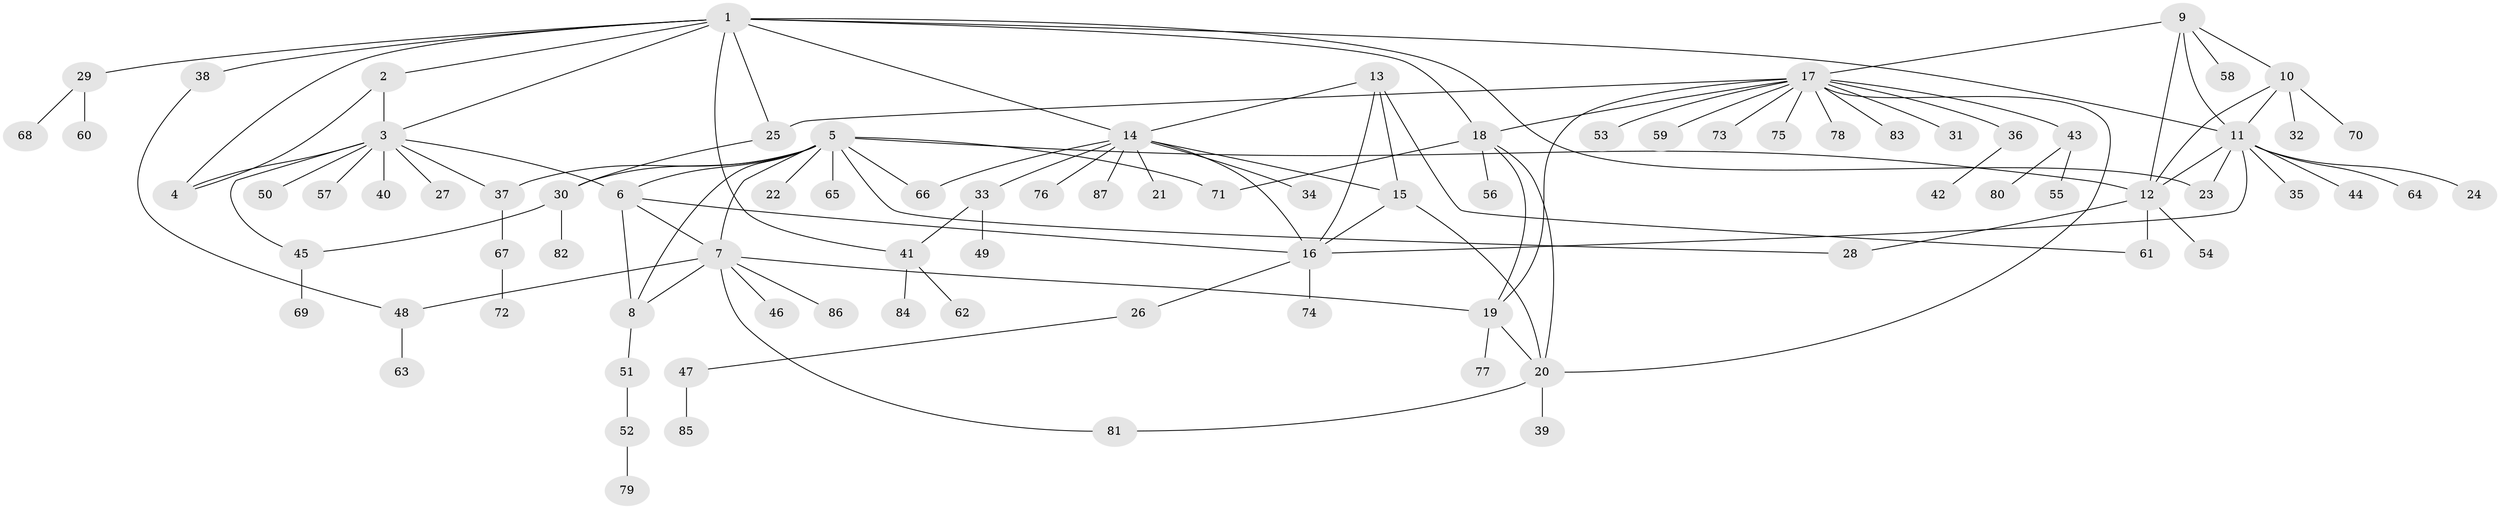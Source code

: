 // Generated by graph-tools (version 1.1) at 2025/15/03/09/25 04:15:59]
// undirected, 87 vertices, 119 edges
graph export_dot {
graph [start="1"]
  node [color=gray90,style=filled];
  1;
  2;
  3;
  4;
  5;
  6;
  7;
  8;
  9;
  10;
  11;
  12;
  13;
  14;
  15;
  16;
  17;
  18;
  19;
  20;
  21;
  22;
  23;
  24;
  25;
  26;
  27;
  28;
  29;
  30;
  31;
  32;
  33;
  34;
  35;
  36;
  37;
  38;
  39;
  40;
  41;
  42;
  43;
  44;
  45;
  46;
  47;
  48;
  49;
  50;
  51;
  52;
  53;
  54;
  55;
  56;
  57;
  58;
  59;
  60;
  61;
  62;
  63;
  64;
  65;
  66;
  67;
  68;
  69;
  70;
  71;
  72;
  73;
  74;
  75;
  76;
  77;
  78;
  79;
  80;
  81;
  82;
  83;
  84;
  85;
  86;
  87;
  1 -- 2;
  1 -- 3;
  1 -- 4;
  1 -- 11;
  1 -- 14;
  1 -- 18;
  1 -- 23;
  1 -- 25;
  1 -- 29;
  1 -- 38;
  1 -- 41;
  2 -- 3;
  2 -- 4;
  3 -- 4;
  3 -- 6;
  3 -- 27;
  3 -- 37;
  3 -- 40;
  3 -- 45;
  3 -- 50;
  3 -- 57;
  5 -- 6;
  5 -- 7;
  5 -- 8;
  5 -- 12;
  5 -- 22;
  5 -- 28;
  5 -- 30;
  5 -- 37;
  5 -- 65;
  5 -- 66;
  5 -- 71;
  6 -- 7;
  6 -- 8;
  6 -- 16;
  7 -- 8;
  7 -- 19;
  7 -- 46;
  7 -- 48;
  7 -- 81;
  7 -- 86;
  8 -- 51;
  9 -- 10;
  9 -- 11;
  9 -- 12;
  9 -- 17;
  9 -- 58;
  10 -- 11;
  10 -- 12;
  10 -- 32;
  10 -- 70;
  11 -- 12;
  11 -- 16;
  11 -- 23;
  11 -- 24;
  11 -- 35;
  11 -- 44;
  11 -- 64;
  12 -- 28;
  12 -- 54;
  12 -- 61;
  13 -- 14;
  13 -- 15;
  13 -- 16;
  13 -- 61;
  14 -- 15;
  14 -- 16;
  14 -- 21;
  14 -- 33;
  14 -- 34;
  14 -- 66;
  14 -- 76;
  14 -- 87;
  15 -- 16;
  15 -- 20;
  16 -- 26;
  16 -- 74;
  17 -- 18;
  17 -- 19;
  17 -- 20;
  17 -- 25;
  17 -- 31;
  17 -- 36;
  17 -- 43;
  17 -- 53;
  17 -- 59;
  17 -- 73;
  17 -- 75;
  17 -- 78;
  17 -- 83;
  18 -- 19;
  18 -- 20;
  18 -- 56;
  18 -- 71;
  19 -- 20;
  19 -- 77;
  20 -- 39;
  20 -- 81;
  25 -- 30;
  26 -- 47;
  29 -- 60;
  29 -- 68;
  30 -- 45;
  30 -- 82;
  33 -- 41;
  33 -- 49;
  36 -- 42;
  37 -- 67;
  38 -- 48;
  41 -- 62;
  41 -- 84;
  43 -- 55;
  43 -- 80;
  45 -- 69;
  47 -- 85;
  48 -- 63;
  51 -- 52;
  52 -- 79;
  67 -- 72;
}
